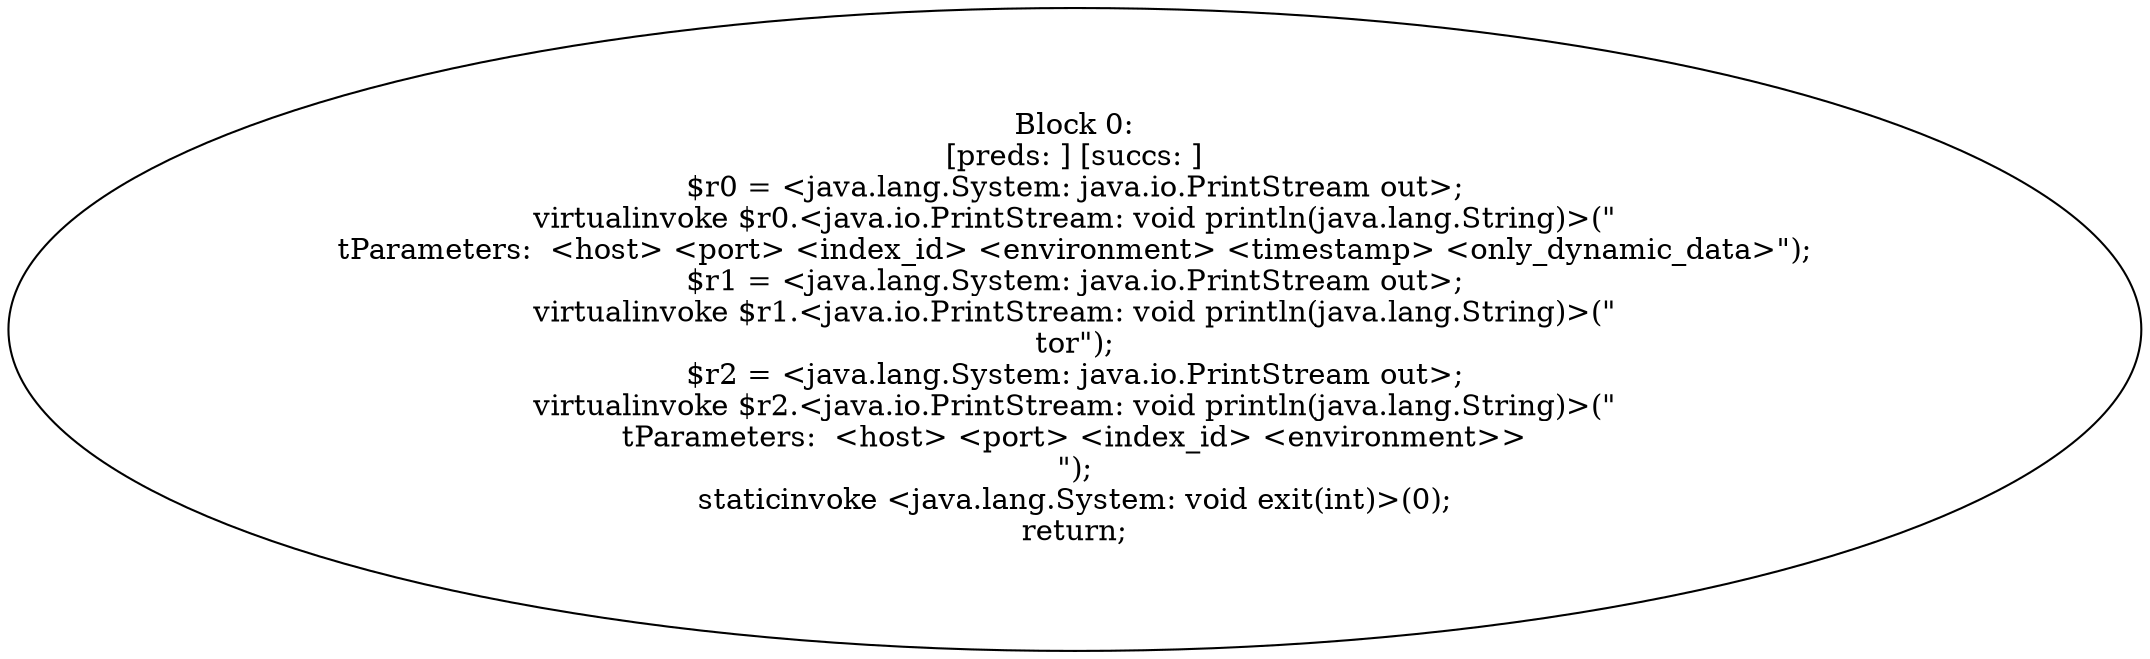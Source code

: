 digraph "unitGraph" {
    "Block 0:
[preds: ] [succs: ]
$r0 = <java.lang.System: java.io.PrintStream out>;
virtualinvoke $r0.<java.io.PrintStream: void println(java.lang.String)>(\"\n\tParameters:  <host> <port> <index_id> <environment> <timestamp> <only_dynamic_data>\");
$r1 = <java.lang.System: java.io.PrintStream out>;
virtualinvoke $r1.<java.io.PrintStream: void println(java.lang.String)>(\"\n\tor\");
$r2 = <java.lang.System: java.io.PrintStream out>;
virtualinvoke $r2.<java.io.PrintStream: void println(java.lang.String)>(\"\n\tParameters:  <host> <port> <index_id> <environment>>\n\");
staticinvoke <java.lang.System: void exit(int)>(0);
return;
"
}
